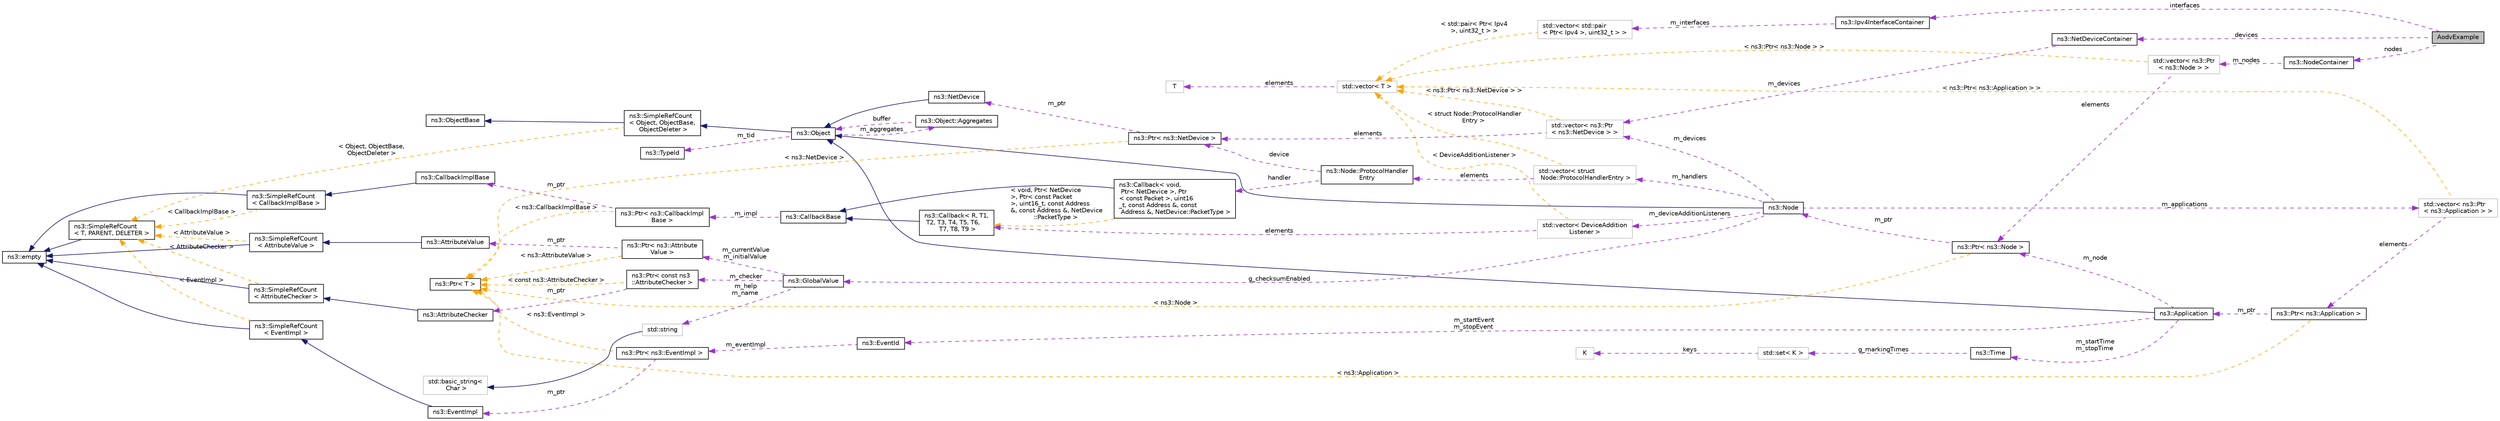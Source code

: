 digraph "AodvExample"
{
 // LATEX_PDF_SIZE
  edge [fontname="Helvetica",fontsize="10",labelfontname="Helvetica",labelfontsize="10"];
  node [fontname="Helvetica",fontsize="10",shape=record];
  rankdir="LR";
  Node1 [label="AodvExample",height=0.2,width=0.4,color="black", fillcolor="grey75", style="filled", fontcolor="black",tooltip="Test script."];
  Node2 -> Node1 [dir="back",color="darkorchid3",fontsize="10",style="dashed",label=" interfaces" ,fontname="Helvetica"];
  Node2 [label="ns3::Ipv4InterfaceContainer",height=0.2,width=0.4,color="black", fillcolor="white", style="filled",URL="$classns3_1_1_ipv4_interface_container.html",tooltip="holds a vector of std::pair of Ptr<Ipv4> and interface index."];
  Node3 -> Node2 [dir="back",color="darkorchid3",fontsize="10",style="dashed",label=" m_interfaces" ,fontname="Helvetica"];
  Node3 [label="std::vector\< std::pair\l\< Ptr\< Ipv4 \>, uint32_t \> \>",height=0.2,width=0.4,color="grey75", fillcolor="white", style="filled",tooltip=" "];
  Node4 -> Node3 [dir="back",color="orange",fontsize="10",style="dashed",label=" \< std::pair\< Ptr\< Ipv4\l \>, uint32_t \> \>" ,fontname="Helvetica"];
  Node4 [label="std::vector\< T \>",height=0.2,width=0.4,color="grey75", fillcolor="white", style="filled",tooltip=" "];
  Node5 -> Node4 [dir="back",color="darkorchid3",fontsize="10",style="dashed",label=" elements" ,fontname="Helvetica"];
  Node5 [label="T",height=0.2,width=0.4,color="grey75", fillcolor="white", style="filled",tooltip=" "];
  Node6 -> Node1 [dir="back",color="darkorchid3",fontsize="10",style="dashed",label=" devices" ,fontname="Helvetica"];
  Node6 [label="ns3::NetDeviceContainer",height=0.2,width=0.4,color="black", fillcolor="white", style="filled",URL="$classns3_1_1_net_device_container.html",tooltip="holds a vector of ns3::NetDevice pointers"];
  Node7 -> Node6 [dir="back",color="darkorchid3",fontsize="10",style="dashed",label=" m_devices" ,fontname="Helvetica"];
  Node7 [label="std::vector\< ns3::Ptr\l\< ns3::NetDevice \> \>",height=0.2,width=0.4,color="grey75", fillcolor="white", style="filled",tooltip=" "];
  Node8 -> Node7 [dir="back",color="darkorchid3",fontsize="10",style="dashed",label=" elements" ,fontname="Helvetica"];
  Node8 [label="ns3::Ptr\< ns3::NetDevice \>",height=0.2,width=0.4,color="black", fillcolor="white", style="filled",URL="$classns3_1_1_ptr.html",tooltip=" "];
  Node9 -> Node8 [dir="back",color="darkorchid3",fontsize="10",style="dashed",label=" m_ptr" ,fontname="Helvetica"];
  Node9 [label="ns3::NetDevice",height=0.2,width=0.4,color="black", fillcolor="white", style="filled",URL="$classns3_1_1_net_device.html",tooltip="Network layer to device interface."];
  Node10 -> Node9 [dir="back",color="midnightblue",fontsize="10",style="solid",fontname="Helvetica"];
  Node10 [label="ns3::Object",height=0.2,width=0.4,color="black", fillcolor="white", style="filled",URL="$classns3_1_1_object.html",tooltip="A base class which provides memory management and object aggregation."];
  Node11 -> Node10 [dir="back",color="midnightblue",fontsize="10",style="solid",fontname="Helvetica"];
  Node11 [label="ns3::SimpleRefCount\l\< Object, ObjectBase,\l ObjectDeleter \>",height=0.2,width=0.4,color="black", fillcolor="white", style="filled",URL="$classns3_1_1_simple_ref_count.html",tooltip=" "];
  Node12 -> Node11 [dir="back",color="midnightblue",fontsize="10",style="solid",fontname="Helvetica"];
  Node12 [label="ns3::ObjectBase",height=0.2,width=0.4,color="black", fillcolor="white", style="filled",URL="$classns3_1_1_object_base.html",tooltip="Anchor the ns-3 type and attribute system."];
  Node13 -> Node11 [dir="back",color="orange",fontsize="10",style="dashed",label=" \< Object, ObjectBase,\l ObjectDeleter \>" ,fontname="Helvetica"];
  Node13 [label="ns3::SimpleRefCount\l\< T, PARENT, DELETER \>",height=0.2,width=0.4,color="black", fillcolor="white", style="filled",URL="$classns3_1_1_simple_ref_count.html",tooltip="A template-based reference counting class."];
  Node14 -> Node13 [dir="back",color="midnightblue",fontsize="10",style="solid",fontname="Helvetica"];
  Node14 [label="ns3::empty",height=0.2,width=0.4,color="black", fillcolor="white", style="filled",URL="$classns3_1_1empty.html",tooltip="make Callback use a separate empty type"];
  Node15 -> Node10 [dir="back",color="darkorchid3",fontsize="10",style="dashed",label=" m_tid" ,fontname="Helvetica"];
  Node15 [label="ns3::TypeId",height=0.2,width=0.4,color="black", fillcolor="white", style="filled",URL="$classns3_1_1_type_id.html",tooltip="a unique identifier for an interface."];
  Node16 -> Node10 [dir="back",color="darkorchid3",fontsize="10",style="dashed",label=" m_aggregates" ,fontname="Helvetica"];
  Node16 [label="ns3::Object::Aggregates",height=0.2,width=0.4,color="black", fillcolor="white", style="filled",URL="$structns3_1_1_object_1_1_aggregates.html",tooltip="The list of Objects aggregated to this one."];
  Node10 -> Node16 [dir="back",color="darkorchid3",fontsize="10",style="dashed",label=" buffer" ,fontname="Helvetica"];
  Node17 -> Node8 [dir="back",color="orange",fontsize="10",style="dashed",label=" \< ns3::NetDevice \>" ,fontname="Helvetica"];
  Node17 [label="ns3::Ptr\< T \>",height=0.2,width=0.4,color="black", fillcolor="white", style="filled",URL="$classns3_1_1_ptr.html",tooltip="Smart pointer class similar to boost::intrusive_ptr."];
  Node4 -> Node7 [dir="back",color="orange",fontsize="10",style="dashed",label=" \< ns3::Ptr\< ns3::NetDevice \> \>" ,fontname="Helvetica"];
  Node18 -> Node1 [dir="back",color="darkorchid3",fontsize="10",style="dashed",label=" nodes" ,fontname="Helvetica"];
  Node18 [label="ns3::NodeContainer",height=0.2,width=0.4,color="black", fillcolor="white", style="filled",URL="$classns3_1_1_node_container.html",tooltip="keep track of a set of node pointers."];
  Node19 -> Node18 [dir="back",color="darkorchid3",fontsize="10",style="dashed",label=" m_nodes" ,fontname="Helvetica"];
  Node19 [label="std::vector\< ns3::Ptr\l\< ns3::Node \> \>",height=0.2,width=0.4,color="grey75", fillcolor="white", style="filled",tooltip=" "];
  Node20 -> Node19 [dir="back",color="darkorchid3",fontsize="10",style="dashed",label=" elements" ,fontname="Helvetica"];
  Node20 [label="ns3::Ptr\< ns3::Node \>",height=0.2,width=0.4,color="black", fillcolor="white", style="filled",URL="$classns3_1_1_ptr.html",tooltip=" "];
  Node21 -> Node20 [dir="back",color="darkorchid3",fontsize="10",style="dashed",label=" m_ptr" ,fontname="Helvetica"];
  Node21 [label="ns3::Node",height=0.2,width=0.4,color="black", fillcolor="white", style="filled",URL="$classns3_1_1_node.html",tooltip="A network Node."];
  Node10 -> Node21 [dir="back",color="midnightblue",fontsize="10",style="solid",fontname="Helvetica"];
  Node22 -> Node21 [dir="back",color="darkorchid3",fontsize="10",style="dashed",label=" m_applications" ,fontname="Helvetica"];
  Node22 [label="std::vector\< ns3::Ptr\l\< ns3::Application \> \>",height=0.2,width=0.4,color="grey75", fillcolor="white", style="filled",tooltip=" "];
  Node23 -> Node22 [dir="back",color="darkorchid3",fontsize="10",style="dashed",label=" elements" ,fontname="Helvetica"];
  Node23 [label="ns3::Ptr\< ns3::Application \>",height=0.2,width=0.4,color="black", fillcolor="white", style="filled",URL="$classns3_1_1_ptr.html",tooltip=" "];
  Node24 -> Node23 [dir="back",color="darkorchid3",fontsize="10",style="dashed",label=" m_ptr" ,fontname="Helvetica"];
  Node24 [label="ns3::Application",height=0.2,width=0.4,color="black", fillcolor="white", style="filled",URL="$classns3_1_1_application.html",tooltip="The base class for all ns3 applications."];
  Node10 -> Node24 [dir="back",color="midnightblue",fontsize="10",style="solid",fontname="Helvetica"];
  Node25 -> Node24 [dir="back",color="darkorchid3",fontsize="10",style="dashed",label=" m_startEvent\nm_stopEvent" ,fontname="Helvetica"];
  Node25 [label="ns3::EventId",height=0.2,width=0.4,color="black", fillcolor="white", style="filled",URL="$classns3_1_1_event_id.html",tooltip="An identifier for simulation events."];
  Node26 -> Node25 [dir="back",color="darkorchid3",fontsize="10",style="dashed",label=" m_eventImpl" ,fontname="Helvetica"];
  Node26 [label="ns3::Ptr\< ns3::EventImpl \>",height=0.2,width=0.4,color="black", fillcolor="white", style="filled",URL="$classns3_1_1_ptr.html",tooltip=" "];
  Node27 -> Node26 [dir="back",color="darkorchid3",fontsize="10",style="dashed",label=" m_ptr" ,fontname="Helvetica"];
  Node27 [label="ns3::EventImpl",height=0.2,width=0.4,color="black", fillcolor="white", style="filled",URL="$classns3_1_1_event_impl.html",tooltip="A simulation event."];
  Node28 -> Node27 [dir="back",color="midnightblue",fontsize="10",style="solid",fontname="Helvetica"];
  Node28 [label="ns3::SimpleRefCount\l\< EventImpl \>",height=0.2,width=0.4,color="black", fillcolor="white", style="filled",URL="$classns3_1_1_simple_ref_count.html",tooltip=" "];
  Node14 -> Node28 [dir="back",color="midnightblue",fontsize="10",style="solid",fontname="Helvetica"];
  Node13 -> Node28 [dir="back",color="orange",fontsize="10",style="dashed",label=" \< EventImpl \>" ,fontname="Helvetica"];
  Node17 -> Node26 [dir="back",color="orange",fontsize="10",style="dashed",label=" \< ns3::EventImpl \>" ,fontname="Helvetica"];
  Node20 -> Node24 [dir="back",color="darkorchid3",fontsize="10",style="dashed",label=" m_node" ,fontname="Helvetica"];
  Node29 -> Node24 [dir="back",color="darkorchid3",fontsize="10",style="dashed",label=" m_startTime\nm_stopTime" ,fontname="Helvetica"];
  Node29 [label="ns3::Time",height=0.2,width=0.4,color="black", fillcolor="white", style="filled",URL="$classns3_1_1_time.html",tooltip="Simulation virtual time values and global simulation resolution."];
  Node30 -> Node29 [dir="back",color="darkorchid3",fontsize="10",style="dashed",label=" g_markingTimes" ,fontname="Helvetica"];
  Node30 [label="std::set\< K \>",height=0.2,width=0.4,color="grey75", fillcolor="white", style="filled",tooltip=" "];
  Node31 -> Node30 [dir="back",color="darkorchid3",fontsize="10",style="dashed",label=" keys" ,fontname="Helvetica"];
  Node31 [label="K",height=0.2,width=0.4,color="grey75", fillcolor="white", style="filled",tooltip=" "];
  Node17 -> Node23 [dir="back",color="orange",fontsize="10",style="dashed",label=" \< ns3::Application \>" ,fontname="Helvetica"];
  Node4 -> Node22 [dir="back",color="orange",fontsize="10",style="dashed",label=" \< ns3::Ptr\< ns3::Application \> \>" ,fontname="Helvetica"];
  Node7 -> Node21 [dir="back",color="darkorchid3",fontsize="10",style="dashed",label=" m_devices" ,fontname="Helvetica"];
  Node32 -> Node21 [dir="back",color="darkorchid3",fontsize="10",style="dashed",label=" g_checksumEnabled" ,fontname="Helvetica"];
  Node32 [label="ns3::GlobalValue",height=0.2,width=0.4,color="black", fillcolor="white", style="filled",URL="$classns3_1_1_global_value.html",tooltip="Hold a so-called 'global value'."];
  Node33 -> Node32 [dir="back",color="darkorchid3",fontsize="10",style="dashed",label=" m_currentValue\nm_initialValue" ,fontname="Helvetica"];
  Node33 [label="ns3::Ptr\< ns3::Attribute\lValue \>",height=0.2,width=0.4,color="black", fillcolor="white", style="filled",URL="$classns3_1_1_ptr.html",tooltip=" "];
  Node34 -> Node33 [dir="back",color="darkorchid3",fontsize="10",style="dashed",label=" m_ptr" ,fontname="Helvetica"];
  Node34 [label="ns3::AttributeValue",height=0.2,width=0.4,color="black", fillcolor="white", style="filled",URL="$classns3_1_1_attribute_value.html",tooltip="Hold a value for an Attribute."];
  Node35 -> Node34 [dir="back",color="midnightblue",fontsize="10",style="solid",fontname="Helvetica"];
  Node35 [label="ns3::SimpleRefCount\l\< AttributeValue \>",height=0.2,width=0.4,color="black", fillcolor="white", style="filled",URL="$classns3_1_1_simple_ref_count.html",tooltip=" "];
  Node14 -> Node35 [dir="back",color="midnightblue",fontsize="10",style="solid",fontname="Helvetica"];
  Node13 -> Node35 [dir="back",color="orange",fontsize="10",style="dashed",label=" \< AttributeValue \>" ,fontname="Helvetica"];
  Node17 -> Node33 [dir="back",color="orange",fontsize="10",style="dashed",label=" \< ns3::AttributeValue \>" ,fontname="Helvetica"];
  Node36 -> Node32 [dir="back",color="darkorchid3",fontsize="10",style="dashed",label=" m_help\nm_name" ,fontname="Helvetica"];
  Node36 [label="std::string",height=0.2,width=0.4,color="grey75", fillcolor="white", style="filled",tooltip=" "];
  Node37 -> Node36 [dir="back",color="midnightblue",fontsize="10",style="solid",fontname="Helvetica"];
  Node37 [label="std::basic_string\<\l Char \>",height=0.2,width=0.4,color="grey75", fillcolor="white", style="filled",tooltip=" "];
  Node38 -> Node32 [dir="back",color="darkorchid3",fontsize="10",style="dashed",label=" m_checker" ,fontname="Helvetica"];
  Node38 [label="ns3::Ptr\< const ns3\l::AttributeChecker \>",height=0.2,width=0.4,color="black", fillcolor="white", style="filled",URL="$classns3_1_1_ptr.html",tooltip=" "];
  Node39 -> Node38 [dir="back",color="darkorchid3",fontsize="10",style="dashed",label=" m_ptr" ,fontname="Helvetica"];
  Node39 [label="ns3::AttributeChecker",height=0.2,width=0.4,color="black", fillcolor="white", style="filled",URL="$classns3_1_1_attribute_checker.html",tooltip="Represent the type of an attribute."];
  Node40 -> Node39 [dir="back",color="midnightblue",fontsize="10",style="solid",fontname="Helvetica"];
  Node40 [label="ns3::SimpleRefCount\l\< AttributeChecker \>",height=0.2,width=0.4,color="black", fillcolor="white", style="filled",URL="$classns3_1_1_simple_ref_count.html",tooltip=" "];
  Node14 -> Node40 [dir="back",color="midnightblue",fontsize="10",style="solid",fontname="Helvetica"];
  Node13 -> Node40 [dir="back",color="orange",fontsize="10",style="dashed",label=" \< AttributeChecker \>" ,fontname="Helvetica"];
  Node17 -> Node38 [dir="back",color="orange",fontsize="10",style="dashed",label=" \< const ns3::AttributeChecker \>" ,fontname="Helvetica"];
  Node41 -> Node21 [dir="back",color="darkorchid3",fontsize="10",style="dashed",label=" m_handlers" ,fontname="Helvetica"];
  Node41 [label="std::vector\< struct\l Node::ProtocolHandlerEntry \>",height=0.2,width=0.4,color="grey75", fillcolor="white", style="filled",tooltip=" "];
  Node42 -> Node41 [dir="back",color="darkorchid3",fontsize="10",style="dashed",label=" elements" ,fontname="Helvetica"];
  Node42 [label="ns3::Node::ProtocolHandler\lEntry",height=0.2,width=0.4,color="black", fillcolor="white", style="filled",URL="$structns3_1_1_node_1_1_protocol_handler_entry.html",tooltip="Protocol handler entry."];
  Node43 -> Node42 [dir="back",color="darkorchid3",fontsize="10",style="dashed",label=" handler" ,fontname="Helvetica"];
  Node43 [label="ns3::Callback\< void,\l Ptr\< NetDevice \>, Ptr\l\< const Packet \>, uint16\l_t, const Address &, const\l Address &, NetDevice::PacketType \>",height=0.2,width=0.4,color="black", fillcolor="white", style="filled",URL="$classns3_1_1_callback.html",tooltip=" "];
  Node44 -> Node43 [dir="back",color="midnightblue",fontsize="10",style="solid",fontname="Helvetica"];
  Node44 [label="ns3::CallbackBase",height=0.2,width=0.4,color="black", fillcolor="white", style="filled",URL="$classns3_1_1_callback_base.html",tooltip="Base class for Callback class."];
  Node45 -> Node44 [dir="back",color="darkorchid3",fontsize="10",style="dashed",label=" m_impl" ,fontname="Helvetica"];
  Node45 [label="ns3::Ptr\< ns3::CallbackImpl\lBase \>",height=0.2,width=0.4,color="black", fillcolor="white", style="filled",URL="$classns3_1_1_ptr.html",tooltip=" "];
  Node46 -> Node45 [dir="back",color="darkorchid3",fontsize="10",style="dashed",label=" m_ptr" ,fontname="Helvetica"];
  Node46 [label="ns3::CallbackImplBase",height=0.2,width=0.4,color="black", fillcolor="white", style="filled",URL="$classns3_1_1_callback_impl_base.html",tooltip="Abstract base class for CallbackImpl Provides reference counting and equality test."];
  Node47 -> Node46 [dir="back",color="midnightblue",fontsize="10",style="solid",fontname="Helvetica"];
  Node47 [label="ns3::SimpleRefCount\l\< CallbackImplBase \>",height=0.2,width=0.4,color="black", fillcolor="white", style="filled",URL="$classns3_1_1_simple_ref_count.html",tooltip=" "];
  Node14 -> Node47 [dir="back",color="midnightblue",fontsize="10",style="solid",fontname="Helvetica"];
  Node13 -> Node47 [dir="back",color="orange",fontsize="10",style="dashed",label=" \< CallbackImplBase \>" ,fontname="Helvetica"];
  Node17 -> Node45 [dir="back",color="orange",fontsize="10",style="dashed",label=" \< ns3::CallbackImplBase \>" ,fontname="Helvetica"];
  Node48 -> Node43 [dir="back",color="orange",fontsize="10",style="dashed",label=" \< void, Ptr\< NetDevice\l \>, Ptr\< const Packet\l \>, uint16_t, const Address\l &, const Address &, NetDevice\l::PacketType \>" ,fontname="Helvetica"];
  Node48 [label="ns3::Callback\< R, T1,\l T2, T3, T4, T5, T6,\l T7, T8, T9 \>",height=0.2,width=0.4,color="black", fillcolor="white", style="filled",URL="$classns3_1_1_callback.html",tooltip="Callback template class."];
  Node44 -> Node48 [dir="back",color="midnightblue",fontsize="10",style="solid",fontname="Helvetica"];
  Node8 -> Node42 [dir="back",color="darkorchid3",fontsize="10",style="dashed",label=" device" ,fontname="Helvetica"];
  Node4 -> Node41 [dir="back",color="orange",fontsize="10",style="dashed",label=" \< struct Node::ProtocolHandler\lEntry \>" ,fontname="Helvetica"];
  Node49 -> Node21 [dir="back",color="darkorchid3",fontsize="10",style="dashed",label=" m_deviceAdditionListeners" ,fontname="Helvetica"];
  Node49 [label="std::vector\< DeviceAddition\lListener \>",height=0.2,width=0.4,color="grey75", fillcolor="white", style="filled",tooltip=" "];
  Node48 -> Node49 [dir="back",color="darkorchid3",fontsize="10",style="dashed",label=" elements" ,fontname="Helvetica"];
  Node4 -> Node49 [dir="back",color="orange",fontsize="10",style="dashed",label=" \< DeviceAdditionListener \>" ,fontname="Helvetica"];
  Node17 -> Node20 [dir="back",color="orange",fontsize="10",style="dashed",label=" \< ns3::Node \>" ,fontname="Helvetica"];
  Node4 -> Node19 [dir="back",color="orange",fontsize="10",style="dashed",label=" \< ns3::Ptr\< ns3::Node \> \>" ,fontname="Helvetica"];
}
